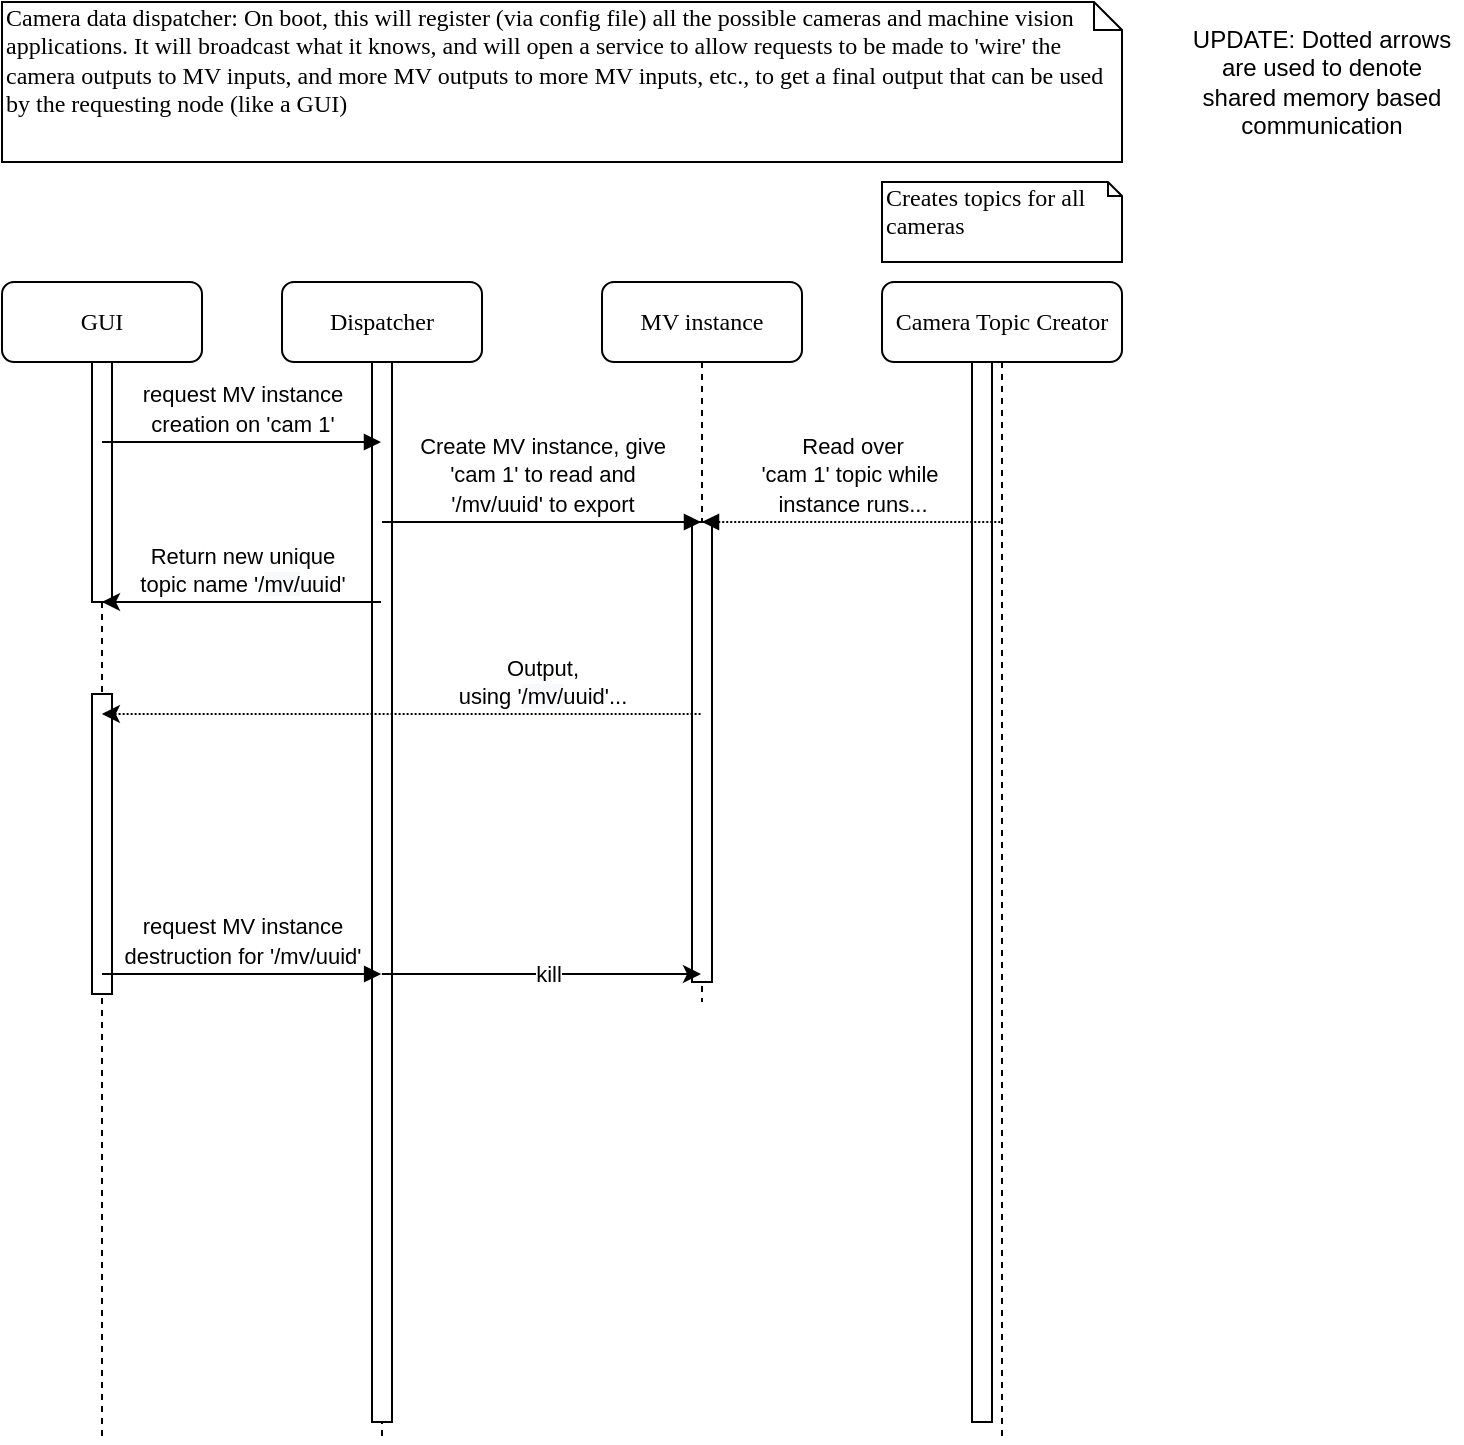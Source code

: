 <mxfile version="13.5.7" type="device" pages="2"><diagram name="SINGLE INSTANCE" id="13e1069c-82ec-6db2-03f1-153e76fe0fe0"><mxGraphModel dx="905" dy="672" grid="1" gridSize="10" guides="1" tooltips="1" connect="1" arrows="1" fold="1" page="1" pageScale="1" pageWidth="1100" pageHeight="850" background="#ffffff" math="0" shadow="0"><root><mxCell id="0"/><mxCell id="1" parent="0"/><mxCell id="7baba1c4bc27f4b0-2" value="Dispatcher" style="shape=umlLifeline;perimeter=lifelinePerimeter;whiteSpace=wrap;html=1;container=1;collapsible=0;recursiveResize=0;outlineConnect=0;rounded=1;shadow=0;comic=0;labelBackgroundColor=none;strokeWidth=1;fontFamily=Verdana;fontSize=12;align=center;" parent="1" vertex="1"><mxGeometry x="240" y="150" width="100" height="580" as="geometry"/></mxCell><mxCell id="7baba1c4bc27f4b0-10" value="" style="html=1;points=[];perimeter=orthogonalPerimeter;rounded=0;shadow=0;comic=0;labelBackgroundColor=none;strokeWidth=1;fontFamily=Verdana;fontSize=12;align=center;" parent="7baba1c4bc27f4b0-2" vertex="1"><mxGeometry x="45" y="40" width="10" height="530" as="geometry"/></mxCell><mxCell id="7baba1c4bc27f4b0-3" value="MV instance" style="shape=umlLifeline;perimeter=lifelinePerimeter;whiteSpace=wrap;html=1;container=1;collapsible=0;recursiveResize=0;outlineConnect=0;rounded=1;shadow=0;comic=0;labelBackgroundColor=none;strokeWidth=1;fontFamily=Verdana;fontSize=12;align=center;" parent="1" vertex="1"><mxGeometry x="400" y="150" width="100" height="360" as="geometry"/></mxCell><mxCell id="7baba1c4bc27f4b0-13" value="" style="html=1;points=[];perimeter=orthogonalPerimeter;rounded=0;shadow=0;comic=0;labelBackgroundColor=none;strokeWidth=1;fontFamily=Verdana;fontSize=12;align=center;" parent="7baba1c4bc27f4b0-3" vertex="1"><mxGeometry x="45" y="120" width="10" height="230" as="geometry"/></mxCell><mxCell id="7baba1c4bc27f4b0-4" value="Camera Topic Creator" style="shape=umlLifeline;perimeter=lifelinePerimeter;whiteSpace=wrap;html=1;container=1;collapsible=0;recursiveResize=0;outlineConnect=0;rounded=1;shadow=0;comic=0;labelBackgroundColor=none;strokeWidth=1;fontFamily=Verdana;fontSize=12;align=center;" parent="1" vertex="1"><mxGeometry x="540" y="150" width="120" height="580" as="geometry"/></mxCell><mxCell id="7baba1c4bc27f4b0-8" value="GUI" style="shape=umlLifeline;perimeter=lifelinePerimeter;whiteSpace=wrap;html=1;container=1;collapsible=0;recursiveResize=0;outlineConnect=0;rounded=1;shadow=0;comic=0;labelBackgroundColor=none;strokeWidth=1;fontFamily=Verdana;fontSize=12;align=center;" parent="1" vertex="1"><mxGeometry x="100" y="150" width="100" height="580" as="geometry"/></mxCell><mxCell id="7baba1c4bc27f4b0-9" value="" style="html=1;points=[];perimeter=orthogonalPerimeter;rounded=0;shadow=0;comic=0;labelBackgroundColor=none;strokeWidth=1;fontFamily=Verdana;fontSize=12;align=center;" parent="7baba1c4bc27f4b0-8" vertex="1"><mxGeometry x="45" y="40" width="10" height="120" as="geometry"/></mxCell><mxCell id="K30wI07FgCRcT6LFJAfM-8" value="" style="html=1;points=[];perimeter=orthogonalPerimeter;rounded=0;shadow=0;comic=0;labelBackgroundColor=none;strokeWidth=1;fontFamily=Verdana;fontSize=12;align=center;" parent="7baba1c4bc27f4b0-8" vertex="1"><mxGeometry x="45" y="206" width="10" height="150" as="geometry"/></mxCell><mxCell id="7baba1c4bc27f4b0-16" value="" style="html=1;points=[];perimeter=orthogonalPerimeter;rounded=0;shadow=0;comic=0;labelBackgroundColor=none;strokeWidth=1;fontFamily=Verdana;fontSize=12;align=center;" parent="1" vertex="1"><mxGeometry x="585" y="190" width="10" height="530" as="geometry"/></mxCell><mxCell id="7baba1c4bc27f4b0-17" value="&lt;font style=&quot;font-size: 11px&quot; face=&quot;Helvetica&quot;&gt;Read over&lt;br&gt;'cam 1' topic while&amp;nbsp;&lt;br&gt;instance runs...&lt;/font&gt;" style="html=1;verticalAlign=bottom;endArrow=none;labelBackgroundColor=none;fontFamily=Verdana;fontSize=12;edgeStyle=elbowEdgeStyle;elbow=vertical;startArrow=block;startFill=1;endFill=0;dashed=1;dashPattern=1 1;" parent="1" source="7baba1c4bc27f4b0-3" target="7baba1c4bc27f4b0-4" edge="1"><mxGeometry relative="1" as="geometry"><mxPoint x="449.929" y="356" as="sourcePoint"/><Array as="points"><mxPoint x="510" y="270"/><mxPoint x="460" y="336"/></Array><mxPoint x="589.5" y="356" as="targetPoint"/></mxGeometry></mxCell><mxCell id="7baba1c4bc27f4b0-11" value="&lt;font style=&quot;font-size: 11px&quot; face=&quot;Helvetica&quot;&gt;request MV instance &lt;br&gt;creation on 'cam 1'&lt;/font&gt;" style="html=1;verticalAlign=bottom;endArrow=block;labelBackgroundColor=none;fontFamily=Verdana;fontSize=12;edgeStyle=elbowEdgeStyle;elbow=vertical;" parent="1" source="7baba1c4bc27f4b0-8" target="7baba1c4bc27f4b0-2" edge="1"><mxGeometry relative="1" as="geometry"><mxPoint x="220" y="260" as="sourcePoint"/><Array as="points"><mxPoint x="230" y="230"/></Array></mxGeometry></mxCell><mxCell id="7baba1c4bc27f4b0-14" value="&lt;font style=&quot;font-size: 11px&quot; face=&quot;Helvetica&quot;&gt;Create MV instance, give &lt;br&gt;'cam 1' to read and&lt;br&gt;'/mv/&lt;/font&gt;&lt;span style=&quot;font-family: &amp;#34;helvetica&amp;#34; ; font-size: 11px ; background-color: rgb(255 , 255 , 255)&quot;&gt;uuid' to&lt;/span&gt;&lt;font style=&quot;font-size: 11px&quot; face=&quot;Helvetica&quot;&gt;&amp;nbsp;export&lt;/font&gt;" style="html=1;verticalAlign=bottom;endArrow=block;labelBackgroundColor=none;fontFamily=Verdana;fontSize=12;edgeStyle=elbowEdgeStyle;elbow=vertical;" parent="1" source="7baba1c4bc27f4b0-2" target="7baba1c4bc27f4b0-3" edge="1"><mxGeometry relative="1" as="geometry"><mxPoint x="370" y="270" as="sourcePoint"/><Array as="points"><mxPoint x="360" y="270"/></Array></mxGeometry></mxCell><mxCell id="7baba1c4bc27f4b0-40" value="Camera data dispatcher: On boot, this will register (via config file) all the possible cameras and machine vision applications. It will broadcast what it knows, and will open a service to allow requests to be made to 'wire' the camera outputs to MV inputs, and more MV outputs to more MV inputs, etc., to get a final output that can be used by the requesting node (like a GUI)" style="shape=note;whiteSpace=wrap;html=1;size=14;verticalAlign=top;align=left;spacingTop=-6;rounded=0;shadow=0;comic=0;labelBackgroundColor=none;strokeWidth=1;fontFamily=Verdana;fontSize=12" parent="1" vertex="1"><mxGeometry x="100" y="10" width="560" height="80" as="geometry"/></mxCell><mxCell id="K30wI07FgCRcT6LFJAfM-1" value="&lt;font style=&quot;font-size: 11px&quot; face=&quot;Helvetica&quot;&gt;request MV instance &lt;br&gt;destruction for '&lt;/font&gt;&lt;font face=&quot;Helvetica&quot; style=&quot;font-size: 11px&quot;&gt;/mv/&lt;/font&gt;&lt;span style=&quot;font-family: &amp;#34;helvetica&amp;#34; ; font-size: 11px ; background-color: rgb(255 , 255 , 255)&quot;&gt;uuid'&lt;/span&gt;" style="html=1;verticalAlign=bottom;endArrow=block;labelBackgroundColor=none;fontFamily=Verdana;fontSize=12;edgeStyle=elbowEdgeStyle;elbow=vertical;" parent="1" edge="1"><mxGeometry relative="1" as="geometry"><mxPoint x="149.999" y="496" as="sourcePoint"/><mxPoint x="289.57" y="496" as="targetPoint"/><Array as="points"><mxPoint x="230.07" y="496"/></Array></mxGeometry></mxCell><mxCell id="K30wI07FgCRcT6LFJAfM-2" value="" style="endArrow=classic;html=1;" parent="1" edge="1"><mxGeometry width="50" height="50" relative="1" as="geometry"><mxPoint x="289.929" y="496" as="sourcePoint"/><mxPoint x="449.5" y="496" as="targetPoint"/><Array as="points"><mxPoint x="390" y="496"/></Array></mxGeometry></mxCell><mxCell id="K30wI07FgCRcT6LFJAfM-3" value="kill" style="edgeLabel;html=1;align=center;verticalAlign=middle;resizable=0;points=[];" parent="K30wI07FgCRcT6LFJAfM-2" vertex="1" connectable="0"><mxGeometry x="0.254" y="-17" relative="1" as="geometry"><mxPoint x="-17" y="-17" as="offset"/></mxGeometry></mxCell><mxCell id="K30wI07FgCRcT6LFJAfM-4" value="" style="endArrow=none;startArrow=classic;html=1;endFill=0;dashed=1;dashPattern=1 1;" parent="1" edge="1"><mxGeometry width="50" height="50" relative="1" as="geometry"><mxPoint x="149.929" y="366" as="sourcePoint"/><mxPoint x="449.5" y="366" as="targetPoint"/><Array as="points"><mxPoint x="370" y="366"/></Array></mxGeometry></mxCell><mxCell id="K30wI07FgCRcT6LFJAfM-5" value="Output,&lt;br&gt;using '&lt;font face=&quot;Helvetica&quot; style=&quot;background-color: rgb(248 , 249 , 250)&quot;&gt;/mv/&lt;/font&gt;&lt;span style=&quot;font-family: &amp;#34;helvetica&amp;#34;&quot;&gt;uuid&lt;/span&gt;'..." style="edgeLabel;html=1;align=center;verticalAlign=middle;resizable=0;points=[];" parent="K30wI07FgCRcT6LFJAfM-4" vertex="1" connectable="0"><mxGeometry x="0.469" y="140" relative="1" as="geometry"><mxPoint x="0.07" y="124" as="offset"/></mxGeometry></mxCell><mxCell id="K30wI07FgCRcT6LFJAfM-6" value="" style="endArrow=classic;html=1;" parent="1" source="7baba1c4bc27f4b0-2" target="7baba1c4bc27f4b0-8" edge="1"><mxGeometry width="50" height="50" relative="1" as="geometry"><mxPoint x="260" y="390" as="sourcePoint"/><mxPoint x="310" y="340" as="targetPoint"/><Array as="points"><mxPoint x="220" y="310"/></Array></mxGeometry></mxCell><mxCell id="K30wI07FgCRcT6LFJAfM-7" value="&lt;font style=&quot;font-size: 11px&quot;&gt;Return new unique&lt;br&gt;topic name '/&lt;font face=&quot;Helvetica&quot; style=&quot;background-color: rgb(248 , 249 , 250)&quot;&gt;mv/&lt;/font&gt;&lt;span style=&quot;font-family: &amp;#34;helvetica&amp;#34;&quot;&gt;uuid&lt;/span&gt;'&lt;/font&gt;" style="edgeLabel;html=1;align=center;verticalAlign=middle;resizable=0;points=[];" parent="K30wI07FgCRcT6LFJAfM-6" vertex="1" connectable="0"><mxGeometry x="0.231" y="-2" relative="1" as="geometry"><mxPoint x="16.21" y="-14" as="offset"/></mxGeometry></mxCell><mxCell id="A5I_rb9umUbnMZbRgDaT-1" value="Creates topics for all cameras" style="shape=note;whiteSpace=wrap;html=1;size=7;verticalAlign=top;align=left;spacingTop=-6;rounded=0;shadow=0;comic=0;labelBackgroundColor=none;strokeWidth=1;fontFamily=Verdana;fontSize=12" parent="1" vertex="1"><mxGeometry x="540" y="100" width="120" height="40" as="geometry"/></mxCell><mxCell id="autPaIlp42-0lKHQxMjW-1" value="UPDATE: Dotted arrows are used to denote shared memory based communication" style="text;html=1;strokeColor=none;fillColor=none;align=center;verticalAlign=middle;whiteSpace=wrap;rounded=0;" vertex="1" parent="1"><mxGeometry x="690" y="15" width="140" height="70" as="geometry"/></mxCell></root></mxGraphModel></diagram><diagram id="jL_HmrQkDFKC4Ec6ff35" name="THREE MV INSTANCES"><mxGraphModel dx="1086" dy="806" grid="1" gridSize="10" guides="1" tooltips="1" connect="1" arrows="1" fold="1" page="1" pageScale="1" pageWidth="850" pageHeight="1100" math="0" shadow="0"><root><mxCell id="EtqIKO1-yxx3EF_RKyZ7-0"/><mxCell id="EtqIKO1-yxx3EF_RKyZ7-1" parent="EtqIKO1-yxx3EF_RKyZ7-0"/><mxCell id="0PJT_aiE40P5qDw1J4eB-38" value="" style="rounded=0;whiteSpace=wrap;html=1;fillColor=none;strokeColor=#0000FF;" parent="EtqIKO1-yxx3EF_RKyZ7-1" vertex="1"><mxGeometry x="320" y="60" width="410" height="670" as="geometry"/></mxCell><mxCell id="0PJT_aiE40P5qDw1J4eB-0" value="Dispatcher" style="shape=umlLifeline;perimeter=lifelinePerimeter;whiteSpace=wrap;html=1;container=1;collapsible=0;recursiveResize=0;outlineConnect=0;rounded=1;shadow=0;comic=0;labelBackgroundColor=none;strokeWidth=1;fontFamily=Verdana;fontSize=12;align=center;" parent="EtqIKO1-yxx3EF_RKyZ7-1" vertex="1"><mxGeometry x="170" y="130" width="100" height="580" as="geometry"/></mxCell><mxCell id="0PJT_aiE40P5qDw1J4eB-1" value="" style="html=1;points=[];perimeter=orthogonalPerimeter;rounded=0;shadow=0;comic=0;labelBackgroundColor=none;strokeWidth=1;fontFamily=Verdana;fontSize=12;align=center;" parent="0PJT_aiE40P5qDw1J4eB-0" vertex="1"><mxGeometry x="45" y="40" width="10" height="530" as="geometry"/></mxCell><mxCell id="0PJT_aiE40P5qDw1J4eB-2" value="MV 3" style="shape=umlLifeline;perimeter=lifelinePerimeter;whiteSpace=wrap;html=1;container=1;collapsible=0;recursiveResize=0;outlineConnect=0;rounded=1;shadow=0;comic=0;labelBackgroundColor=none;strokeWidth=1;fontFamily=Verdana;fontSize=12;align=center;" parent="EtqIKO1-yxx3EF_RKyZ7-1" vertex="1"><mxGeometry x="330" y="130" width="100" height="360" as="geometry"/></mxCell><mxCell id="0PJT_aiE40P5qDw1J4eB-3" value="" style="html=1;points=[];perimeter=orthogonalPerimeter;rounded=0;shadow=0;comic=0;labelBackgroundColor=none;strokeWidth=1;fontFamily=Verdana;fontSize=12;align=center;" parent="0PJT_aiE40P5qDw1J4eB-2" vertex="1"><mxGeometry x="45" y="140" width="10" height="210" as="geometry"/></mxCell><mxCell id="0PJT_aiE40P5qDw1J4eB-4" value="Camera Topic Creator" style="shape=umlLifeline;perimeter=lifelinePerimeter;whiteSpace=wrap;html=1;container=1;collapsible=0;recursiveResize=0;outlineConnect=0;rounded=1;shadow=0;comic=0;labelBackgroundColor=none;strokeWidth=1;fontFamily=Verdana;fontSize=12;align=center;" parent="EtqIKO1-yxx3EF_RKyZ7-1" vertex="1"><mxGeometry x="740" y="130" width="100" height="580" as="geometry"/></mxCell><mxCell id="0PJT_aiE40P5qDw1J4eB-8" value="" style="html=1;points=[];perimeter=orthogonalPerimeter;rounded=0;shadow=0;comic=0;labelBackgroundColor=none;strokeWidth=1;fontFamily=Verdana;fontSize=12;align=center;" parent="0PJT_aiE40P5qDw1J4eB-4" vertex="1"><mxGeometry x="45" y="40" width="10" height="530" as="geometry"/></mxCell><mxCell id="0PJT_aiE40P5qDw1J4eB-5" value="GUI" style="shape=umlLifeline;perimeter=lifelinePerimeter;whiteSpace=wrap;html=1;container=1;collapsible=0;recursiveResize=0;outlineConnect=0;rounded=1;shadow=0;comic=0;labelBackgroundColor=none;strokeWidth=1;fontFamily=Verdana;fontSize=12;align=center;" parent="EtqIKO1-yxx3EF_RKyZ7-1" vertex="1"><mxGeometry x="30" y="130" width="100" height="580" as="geometry"/></mxCell><mxCell id="0PJT_aiE40P5qDw1J4eB-6" value="" style="html=1;points=[];perimeter=orthogonalPerimeter;rounded=0;shadow=0;comic=0;labelBackgroundColor=none;strokeWidth=1;fontFamily=Verdana;fontSize=12;align=center;" parent="0PJT_aiE40P5qDw1J4eB-5" vertex="1"><mxGeometry x="45" y="40" width="10" height="120" as="geometry"/></mxCell><mxCell id="0PJT_aiE40P5qDw1J4eB-7" value="" style="html=1;points=[];perimeter=orthogonalPerimeter;rounded=0;shadow=0;comic=0;labelBackgroundColor=none;strokeWidth=1;fontFamily=Verdana;fontSize=12;align=center;" parent="0PJT_aiE40P5qDw1J4eB-5" vertex="1"><mxGeometry x="45" y="206" width="10" height="150" as="geometry"/></mxCell><mxCell id="0PJT_aiE40P5qDw1J4eB-9" value="&lt;font style=&quot;font-size: 11px ; background-color: rgb(255 , 255 , 255)&quot; face=&quot;Helvetica&quot;&gt;Read over&lt;br&gt;'cam 1' topic while&amp;nbsp;&lt;br&gt;instance runs...&lt;/font&gt;" style="html=1;verticalAlign=bottom;endArrow=none;labelBackgroundColor=none;fontFamily=Verdana;fontSize=12;edgeStyle=elbowEdgeStyle;elbow=vertical;startArrow=block;startFill=1;endFill=0;dashed=1;dashPattern=1 1;" parent="EtqIKO1-yxx3EF_RKyZ7-1" source="0PJT_aiE40P5qDw1J4eB-22" target="0PJT_aiE40P5qDw1J4eB-4" edge="1"><mxGeometry relative="1" as="geometry"><mxPoint x="449.929" y="336" as="sourcePoint"/><Array as="points"><mxPoint x="730" y="260"/><mxPoint x="730" y="250"/><mxPoint x="460" y="316"/></Array><mxPoint x="589.5" y="336" as="targetPoint"/></mxGeometry></mxCell><mxCell id="0PJT_aiE40P5qDw1J4eB-10" value="&lt;font style=&quot;font-size: 9px&quot; face=&quot;Helvetica&quot;&gt;request 3xMV instances&amp;nbsp;&lt;br&gt;creation&lt;br&gt;'cam 1'&amp;gt;'MV1'&amp;gt;'MV2'&amp;gt;'MV3'&lt;br&gt;&lt;/font&gt;" style="html=1;verticalAlign=bottom;endArrow=block;labelBackgroundColor=none;fontFamily=Verdana;fontSize=12;edgeStyle=elbowEdgeStyle;elbow=vertical;" parent="EtqIKO1-yxx3EF_RKyZ7-1" source="0PJT_aiE40P5qDw1J4eB-5" target="0PJT_aiE40P5qDw1J4eB-0" edge="1"><mxGeometry relative="1" as="geometry"><mxPoint x="150" y="240" as="sourcePoint"/><Array as="points"><mxPoint x="160" y="220"/></Array></mxGeometry></mxCell><mxCell id="0PJT_aiE40P5qDw1J4eB-12" value="This is the plan for when multiple MV instances are 'wired' together." style="shape=note;whiteSpace=wrap;html=1;size=14;verticalAlign=top;align=left;spacingTop=-6;rounded=0;shadow=0;comic=0;labelBackgroundColor=none;strokeWidth=1;fontFamily=Verdana;fontSize=12" parent="EtqIKO1-yxx3EF_RKyZ7-1" vertex="1"><mxGeometry x="100" y="10" width="540" height="30" as="geometry"/></mxCell><mxCell id="0PJT_aiE40P5qDw1J4eB-13" value="&lt;font style=&quot;font-size: 11px&quot; face=&quot;Helvetica&quot;&gt;request MV instance &lt;br&gt;destruction for &lt;/font&gt;&lt;font style=&quot;font-size: 11px ; background-color: rgb(255 , 255 , 255)&quot; face=&quot;helvetica&quot;&gt;1,2,3&lt;/font&gt;" style="html=1;verticalAlign=bottom;endArrow=block;labelBackgroundColor=none;fontFamily=Verdana;fontSize=12;edgeStyle=elbowEdgeStyle;elbow=vertical;" parent="EtqIKO1-yxx3EF_RKyZ7-1" source="0PJT_aiE40P5qDw1J4eB-5" target="0PJT_aiE40P5qDw1J4eB-0" edge="1"><mxGeometry relative="1" as="geometry"><mxPoint x="79.999" y="476" as="sourcePoint"/><mxPoint x="219.57" y="476" as="targetPoint"/><Array as="points"><mxPoint x="160.07" y="476"/></Array></mxGeometry></mxCell><mxCell id="0PJT_aiE40P5qDw1J4eB-14" value="" style="endArrow=classic;html=1;" parent="EtqIKO1-yxx3EF_RKyZ7-1" source="0PJT_aiE40P5qDw1J4eB-0" target="0PJT_aiE40P5qDw1J4eB-2" edge="1"><mxGeometry width="50" height="50" relative="1" as="geometry"><mxPoint x="219.929" y="476" as="sourcePoint"/><mxPoint x="379.5" y="476" as="targetPoint"/><Array as="points"><mxPoint x="320" y="476"/></Array></mxGeometry></mxCell><mxCell id="0PJT_aiE40P5qDw1J4eB-15" value="kill" style="edgeLabel;html=1;align=center;verticalAlign=middle;resizable=0;points=[];" parent="0PJT_aiE40P5qDw1J4eB-14" vertex="1" connectable="0"><mxGeometry x="0.254" y="-17" relative="1" as="geometry"><mxPoint x="-20.17" y="-17" as="offset"/></mxGeometry></mxCell><mxCell id="0PJT_aiE40P5qDw1J4eB-16" value="" style="endArrow=none;startArrow=classic;html=1;endFill=0;dashed=1;dashPattern=1 1;" parent="EtqIKO1-yxx3EF_RKyZ7-1" source="0PJT_aiE40P5qDw1J4eB-5" target="0PJT_aiE40P5qDw1J4eB-2" edge="1"><mxGeometry width="50" height="50" relative="1" as="geometry"><mxPoint x="79.929" y="346" as="sourcePoint"/><mxPoint x="379.5" y="346" as="targetPoint"/><Array as="points"><mxPoint x="300" y="346"/></Array></mxGeometry></mxCell><mxCell id="0PJT_aiE40P5qDw1J4eB-17" value="Output,&lt;br&gt;using '&lt;font face=&quot;Helvetica&quot; style=&quot;background-color: rgb(248 , 249 , 250)&quot;&gt;/mv/&lt;/font&gt;&lt;span style=&quot;font-family: &amp;#34;helvetica&amp;#34;&quot;&gt;uuid&lt;/span&gt;'..." style="edgeLabel;html=1;align=center;verticalAlign=middle;resizable=0;points=[];" parent="0PJT_aiE40P5qDw1J4eB-16" vertex="1" connectable="0"><mxGeometry x="0.469" y="140" relative="1" as="geometry"><mxPoint x="0.07" y="124" as="offset"/></mxGeometry></mxCell><mxCell id="0PJT_aiE40P5qDw1J4eB-18" value="" style="endArrow=classic;html=1;" parent="EtqIKO1-yxx3EF_RKyZ7-1" source="0PJT_aiE40P5qDw1J4eB-0" target="0PJT_aiE40P5qDw1J4eB-5" edge="1"><mxGeometry width="50" height="50" relative="1" as="geometry"><mxPoint x="190" y="370" as="sourcePoint"/><mxPoint x="240" y="320" as="targetPoint"/><Array as="points"><mxPoint x="150" y="290"/></Array></mxGeometry></mxCell><mxCell id="0PJT_aiE40P5qDw1J4eB-19" value="&lt;font style=&quot;font-size: 11px&quot;&gt;Return all new unique&lt;br&gt;topic names, &lt;br&gt;with '/&lt;font face=&quot;Helvetica&quot; style=&quot;background-color: rgb(248 , 249 , 250)&quot;&gt;mv/&lt;/font&gt;&lt;font style=&quot;background-color: rgb(248 , 249 , 250)&quot; face=&quot;helvetica&quot;&gt;3&lt;/font&gt;' as &lt;br&gt;'output_topic'&lt;/font&gt;" style="edgeLabel;html=1;align=center;verticalAlign=middle;resizable=0;points=[];" parent="0PJT_aiE40P5qDw1J4eB-18" vertex="1" connectable="0"><mxGeometry x="0.231" y="-2" relative="1" as="geometry"><mxPoint x="16.21" y="-28" as="offset"/></mxGeometry></mxCell><mxCell id="0PJT_aiE40P5qDw1J4eB-20" value="MV 2" style="shape=umlLifeline;perimeter=lifelinePerimeter;whiteSpace=wrap;html=1;container=1;collapsible=0;recursiveResize=0;outlineConnect=0;rounded=1;shadow=0;comic=0;labelBackgroundColor=none;strokeWidth=1;fontFamily=Verdana;fontSize=12;align=center;" parent="EtqIKO1-yxx3EF_RKyZ7-1" vertex="1"><mxGeometry x="480" y="130" width="100" height="380" as="geometry"/></mxCell><mxCell id="0PJT_aiE40P5qDw1J4eB-21" value="" style="html=1;points=[];perimeter=orthogonalPerimeter;rounded=0;shadow=0;comic=0;labelBackgroundColor=none;strokeWidth=1;fontFamily=Verdana;fontSize=12;align=center;" parent="0PJT_aiE40P5qDw1J4eB-20" vertex="1"><mxGeometry x="45" y="120" width="10" height="250" as="geometry"/></mxCell><mxCell id="0PJT_aiE40P5qDw1J4eB-22" value="MV 1" style="shape=umlLifeline;perimeter=lifelinePerimeter;whiteSpace=wrap;html=1;container=1;collapsible=0;recursiveResize=0;outlineConnect=0;rounded=1;shadow=0;comic=0;labelBackgroundColor=none;strokeWidth=1;fontFamily=Verdana;fontSize=12;align=center;" parent="EtqIKO1-yxx3EF_RKyZ7-1" vertex="1"><mxGeometry x="620" y="130" width="100" height="400" as="geometry"/></mxCell><mxCell id="0PJT_aiE40P5qDw1J4eB-23" value="" style="html=1;points=[];perimeter=orthogonalPerimeter;rounded=0;shadow=0;comic=0;labelBackgroundColor=none;strokeWidth=1;fontFamily=Verdana;fontSize=12;align=center;" parent="0PJT_aiE40P5qDw1J4eB-22" vertex="1"><mxGeometry x="45" y="100" width="10" height="290" as="geometry"/></mxCell><mxCell id="0PJT_aiE40P5qDw1J4eB-11" value="&lt;span style=&quot;background-color: rgb(255 , 255 , 255)&quot;&gt;&lt;font style=&quot;font-size: 11px&quot; face=&quot;Helvetica&quot;&gt;Create MV1, give &lt;br&gt;'cam 1' to read and&lt;br&gt;'/mv/&lt;/font&gt;&lt;span style=&quot;font-family: &amp;#34;helvetica&amp;#34; ; font-size: 11px&quot;&gt;1' to&lt;/span&gt;&lt;font style=&quot;font-size: 11px&quot; face=&quot;Helvetica&quot;&gt;&amp;nbsp;export&lt;/font&gt;&lt;/span&gt;" style="html=1;verticalAlign=bottom;endArrow=block;labelBackgroundColor=none;fontFamily=Verdana;fontSize=12;edgeStyle=elbowEdgeStyle;elbow=vertical;" parent="EtqIKO1-yxx3EF_RKyZ7-1" source="0PJT_aiE40P5qDw1J4eB-0" target="0PJT_aiE40P5qDw1J4eB-22" edge="1"><mxGeometry x="-0.631" relative="1" as="geometry"><mxPoint x="370" y="250" as="sourcePoint"/><Array as="points"><mxPoint x="360" y="230"/></Array><mxPoint as="offset"/></mxGeometry></mxCell><mxCell id="0PJT_aiE40P5qDw1J4eB-24" value="" style="endArrow=classic;html=1;" parent="EtqIKO1-yxx3EF_RKyZ7-1" source="0PJT_aiE40P5qDw1J4eB-0" target="0PJT_aiE40P5qDw1J4eB-20" edge="1"><mxGeometry width="50" height="50" relative="1" as="geometry"><mxPoint x="490" y="300" as="sourcePoint"/><mxPoint x="540" y="250" as="targetPoint"/><Array as="points"><mxPoint x="440" y="250"/></Array></mxGeometry></mxCell><mxCell id="0PJT_aiE40P5qDw1J4eB-26" value="MV2, MV1=input" style="edgeLabel;html=1;align=center;verticalAlign=middle;resizable=0;points=[];" parent="0PJT_aiE40P5qDw1J4eB-24" vertex="1" connectable="0"><mxGeometry x="-0.487" relative="1" as="geometry"><mxPoint x="11.22" y="-10" as="offset"/></mxGeometry></mxCell><mxCell id="0PJT_aiE40P5qDw1J4eB-25" value="" style="endArrow=classic;html=1;" parent="EtqIKO1-yxx3EF_RKyZ7-1" source="0PJT_aiE40P5qDw1J4eB-0" target="0PJT_aiE40P5qDw1J4eB-2" edge="1"><mxGeometry width="50" height="50" relative="1" as="geometry"><mxPoint x="420" y="300" as="sourcePoint"/><mxPoint x="470" y="250" as="targetPoint"/><Array as="points"><mxPoint x="350" y="270"/></Array></mxGeometry></mxCell><mxCell id="0PJT_aiE40P5qDw1J4eB-27" value="MV3, MV2=input" style="edgeLabel;html=1;align=center;verticalAlign=middle;resizable=0;points=[];" parent="0PJT_aiE40P5qDw1J4eB-25" vertex="1" connectable="0"><mxGeometry x="-0.365" y="-1" relative="1" as="geometry"><mxPoint x="29.84" y="-11" as="offset"/></mxGeometry></mxCell><mxCell id="0PJT_aiE40P5qDw1J4eB-29" value="" style="endArrow=classic;html=1;dashed=1;dashPattern=1 1;" parent="EtqIKO1-yxx3EF_RKyZ7-1" source="0PJT_aiE40P5qDw1J4eB-22" target="0PJT_aiE40P5qDw1J4eB-20" edge="1"><mxGeometry width="50" height="50" relative="1" as="geometry"><mxPoint x="570" y="340" as="sourcePoint"/><mxPoint x="620" y="290" as="targetPoint"/><Array as="points"><mxPoint x="620" y="270"/></Array></mxGeometry></mxCell><mxCell id="0PJT_aiE40P5qDw1J4eB-30" value="read in '/mv/1' while &lt;br&gt;instance runs..." style="edgeLabel;html=1;align=center;verticalAlign=middle;resizable=0;points=[];" parent="0PJT_aiE40P5qDw1J4eB-29" vertex="1" connectable="0"><mxGeometry x="0.145" y="1" relative="1" as="geometry"><mxPoint x="9.36" y="-21" as="offset"/></mxGeometry></mxCell><mxCell id="0PJT_aiE40P5qDw1J4eB-31" value="" style="endArrow=classic;html=1;" parent="EtqIKO1-yxx3EF_RKyZ7-1" source="0PJT_aiE40P5qDw1J4eB-0" target="0PJT_aiE40P5qDw1J4eB-20" edge="1"><mxGeometry width="50" height="50" relative="1" as="geometry"><mxPoint x="229.81" y="490" as="sourcePoint"/><mxPoint x="389.5" y="490" as="targetPoint"/><Array as="points"><mxPoint x="330" y="500"/></Array></mxGeometry></mxCell><mxCell id="0PJT_aiE40P5qDw1J4eB-32" value="kill" style="edgeLabel;html=1;align=center;verticalAlign=middle;resizable=0;points=[];" parent="0PJT_aiE40P5qDw1J4eB-31" vertex="1" connectable="0"><mxGeometry x="0.254" y="-17" relative="1" as="geometry"><mxPoint x="-114.22" y="-17" as="offset"/></mxGeometry></mxCell><mxCell id="0PJT_aiE40P5qDw1J4eB-33" value="" style="endArrow=classic;html=1;" parent="EtqIKO1-yxx3EF_RKyZ7-1" source="0PJT_aiE40P5qDw1J4eB-0" target="0PJT_aiE40P5qDw1J4eB-22" edge="1"><mxGeometry width="50" height="50" relative="1" as="geometry"><mxPoint x="239.81" y="496" as="sourcePoint"/><mxPoint x="399.5" y="496" as="targetPoint"/><Array as="points"><mxPoint x="340" y="520"/></Array></mxGeometry></mxCell><mxCell id="0PJT_aiE40P5qDw1J4eB-34" value="kill" style="edgeLabel;html=1;align=center;verticalAlign=middle;resizable=0;points=[];" parent="0PJT_aiE40P5qDw1J4eB-33" vertex="1" connectable="0"><mxGeometry x="0.254" y="-17" relative="1" as="geometry"><mxPoint x="-201.88" y="-17" as="offset"/></mxGeometry></mxCell><mxCell id="0PJT_aiE40P5qDw1J4eB-35" value="" style="endArrow=classic;html=1;dashed=1;dashPattern=1 1;" parent="EtqIKO1-yxx3EF_RKyZ7-1" source="0PJT_aiE40P5qDw1J4eB-20" target="0PJT_aiE40P5qDw1J4eB-2" edge="1"><mxGeometry width="50" height="50" relative="1" as="geometry"><mxPoint x="529.57" y="310" as="sourcePoint"/><mxPoint x="389.999" y="310" as="targetPoint"/><Array as="points"><mxPoint x="480" y="290"/></Array></mxGeometry></mxCell><mxCell id="0PJT_aiE40P5qDw1J4eB-36" value="read in '/mv/2' while &lt;br&gt;instance runs..." style="edgeLabel;html=1;align=center;verticalAlign=middle;resizable=0;points=[];" parent="0PJT_aiE40P5qDw1J4eB-35" vertex="1" connectable="0"><mxGeometry x="0.145" y="1" relative="1" as="geometry"><mxPoint x="9.36" y="-21" as="offset"/></mxGeometry></mxCell><mxCell id="0PJT_aiE40P5qDw1J4eB-39" value="Multiple MV instances, of arbitrary purpose, wired together as demanded by GUI. Example could be color correction, skew correction, then MV algorithm" style="shape=note;whiteSpace=wrap;html=1;size=14;verticalAlign=top;align=left;spacingTop=-6;rounded=0;shadow=0;comic=0;labelBackgroundColor=none;strokeWidth=1;fontFamily=Verdana;fontSize=12" parent="EtqIKO1-yxx3EF_RKyZ7-1" vertex="1"><mxGeometry x="330" y="70" width="390" height="50" as="geometry"/></mxCell><mxCell id="07XqKVgzsZjCFnaeMwl--0" value="UPDATE: Dotted arrows are used to denote shared memory based communication" style="text;html=1;strokeColor=none;fillColor=none;align=center;verticalAlign=middle;whiteSpace=wrap;rounded=0;" vertex="1" parent="EtqIKO1-yxx3EF_RKyZ7-1"><mxGeometry x="710" width="140" height="70" as="geometry"/></mxCell></root></mxGraphModel></diagram></mxfile>
